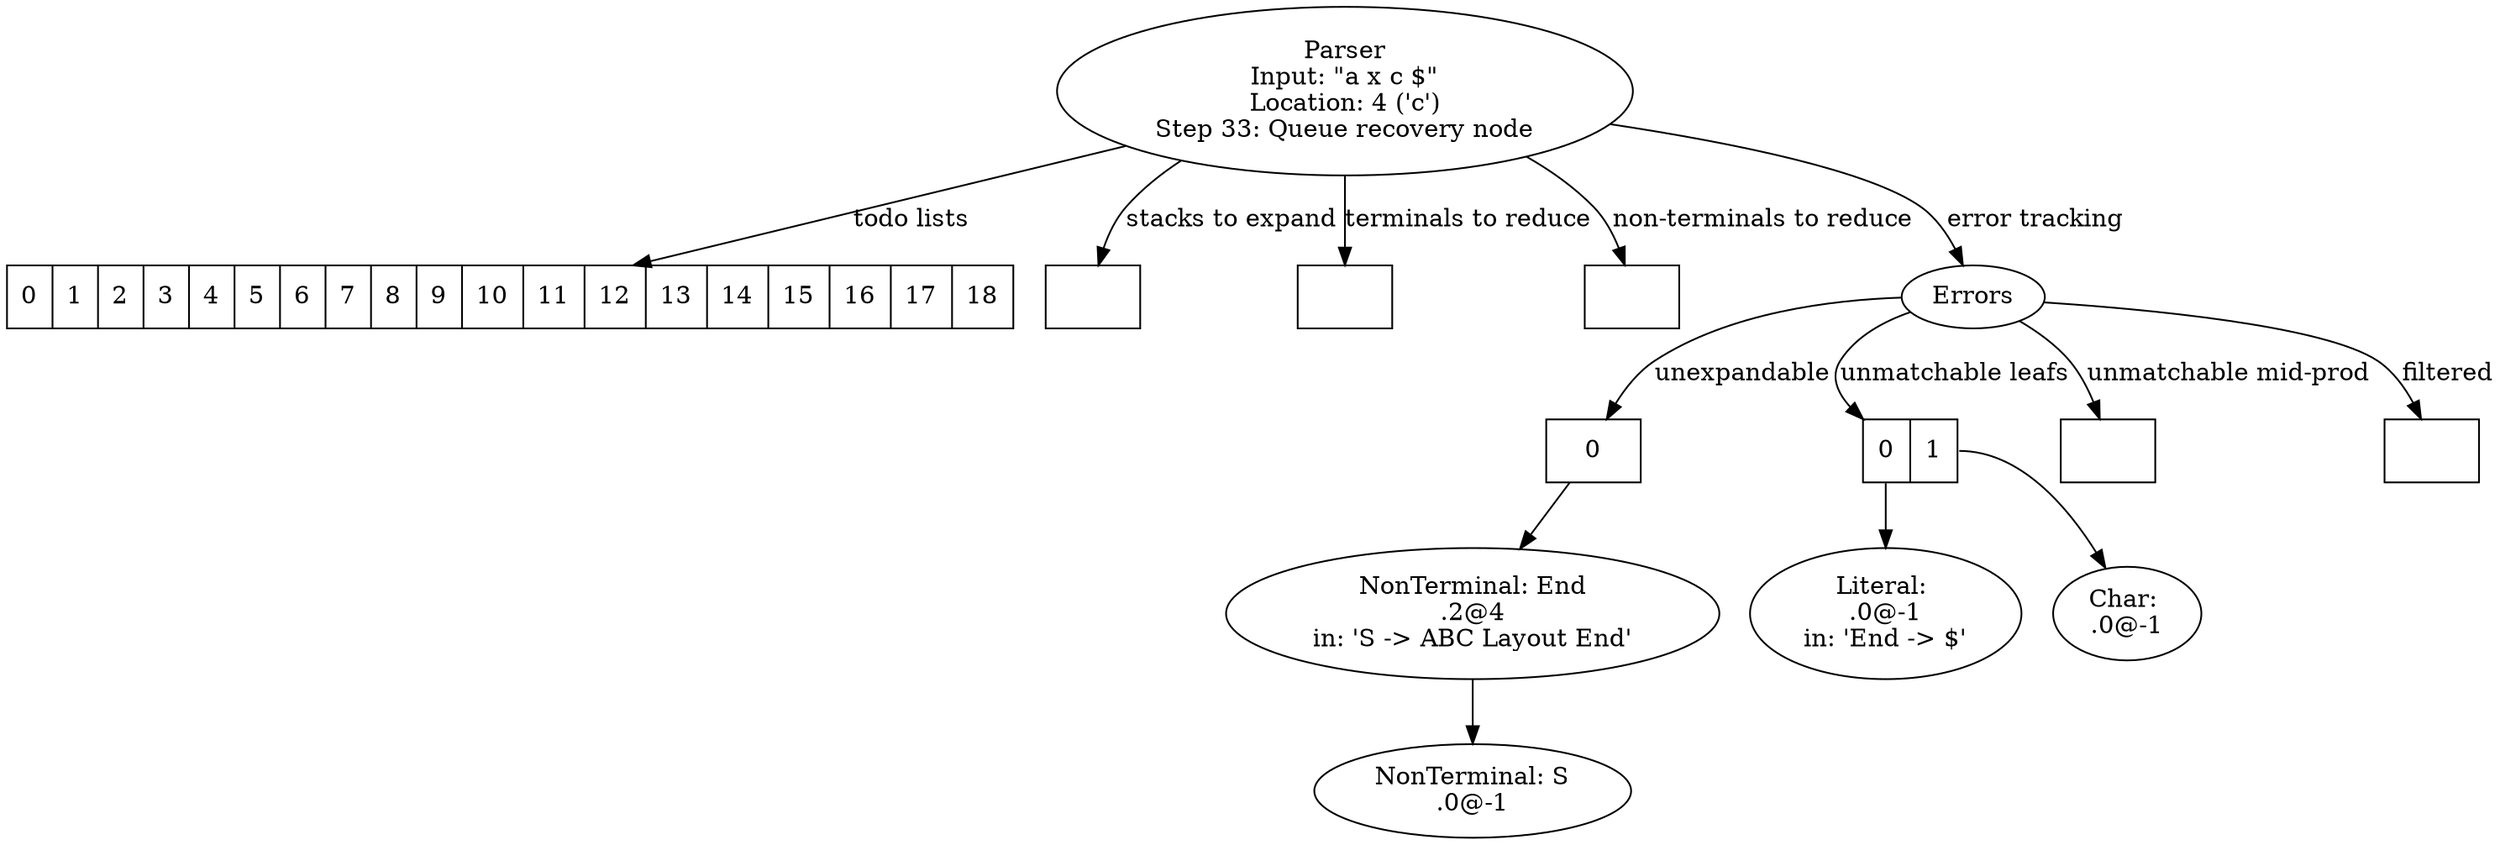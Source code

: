 digraph Parser {
"Parser"["label"="Parser\nInput: \"a x c $\"\nLocation: 4 ('c')\nStep 33: Queue recovery node"];
"todoLists"["label"="<0> 0 | <1> 1 | <2> 2 | <3> 3 | <4> 4 | <5> 5 | <6> 6 | <7> 7 | <8> 8 | <9> 9 | <10> 10 | <11> 11 | <12> 12 | <13> 13 | <14> 14 | <15> 15 | <16> 16 | <17> 17 | <18> 18", "shape"="record"];
"Parser" -> "todoLists"["label"="todo lists"];
"stacksToExpand"["label"="", "shape"="record"];
"Parser" -> "stacksToExpand"["label"="stacks to expand"];
"terminalsToReduce"["label"="", "shape"="record"];
"Parser" -> "terminalsToReduce"["label"="terminals to reduce"];
"nonTerminalsToReduce"["label"="", "shape"="record"];
"Parser" -> "nonTerminalsToReduce"["label"="non-terminals to reduce"];
"37"["label"="NonTerminal: End\n.2@4\nin: 'S -> ABC Layout End'"];
"-1"["label"="NonTerminal: S\n.0@-1"];
"37" -> "-1";
"unexpandableNodes":"0" -> "37";
"unexpandableNodes"["label"="<0> 0", "shape"="record"];
"86"["label"="Literal: \n.0@-1\nin: 'End -> $'"];
"unmatchableLeafNodes":"0" -> "86";
"78"["label"="Char: \n.0@-1"];
"unmatchableLeafNodes":"1" -> "78";
"unmatchableLeafNodes"["label"="<0> 0 | <1> 1", "shape"="record"];
"unmatchableMidProductionNodes"["shape"="record", "label"=""];
"filteredNodes"["label"="", "shape"="record"];
"error"["label"="Errors"];
"Parser" -> "error"["label"="error tracking"];
"error" -> "unexpandableNodes"["label"="unexpandable"];
"error" -> "unmatchableLeafNodes"["label"="unmatchable leafs"];
"error" -> "unmatchableMidProductionNodes"["label"="unmatchable mid-prod"];
"error" -> "filteredNodes"["label"="filtered"];
}
